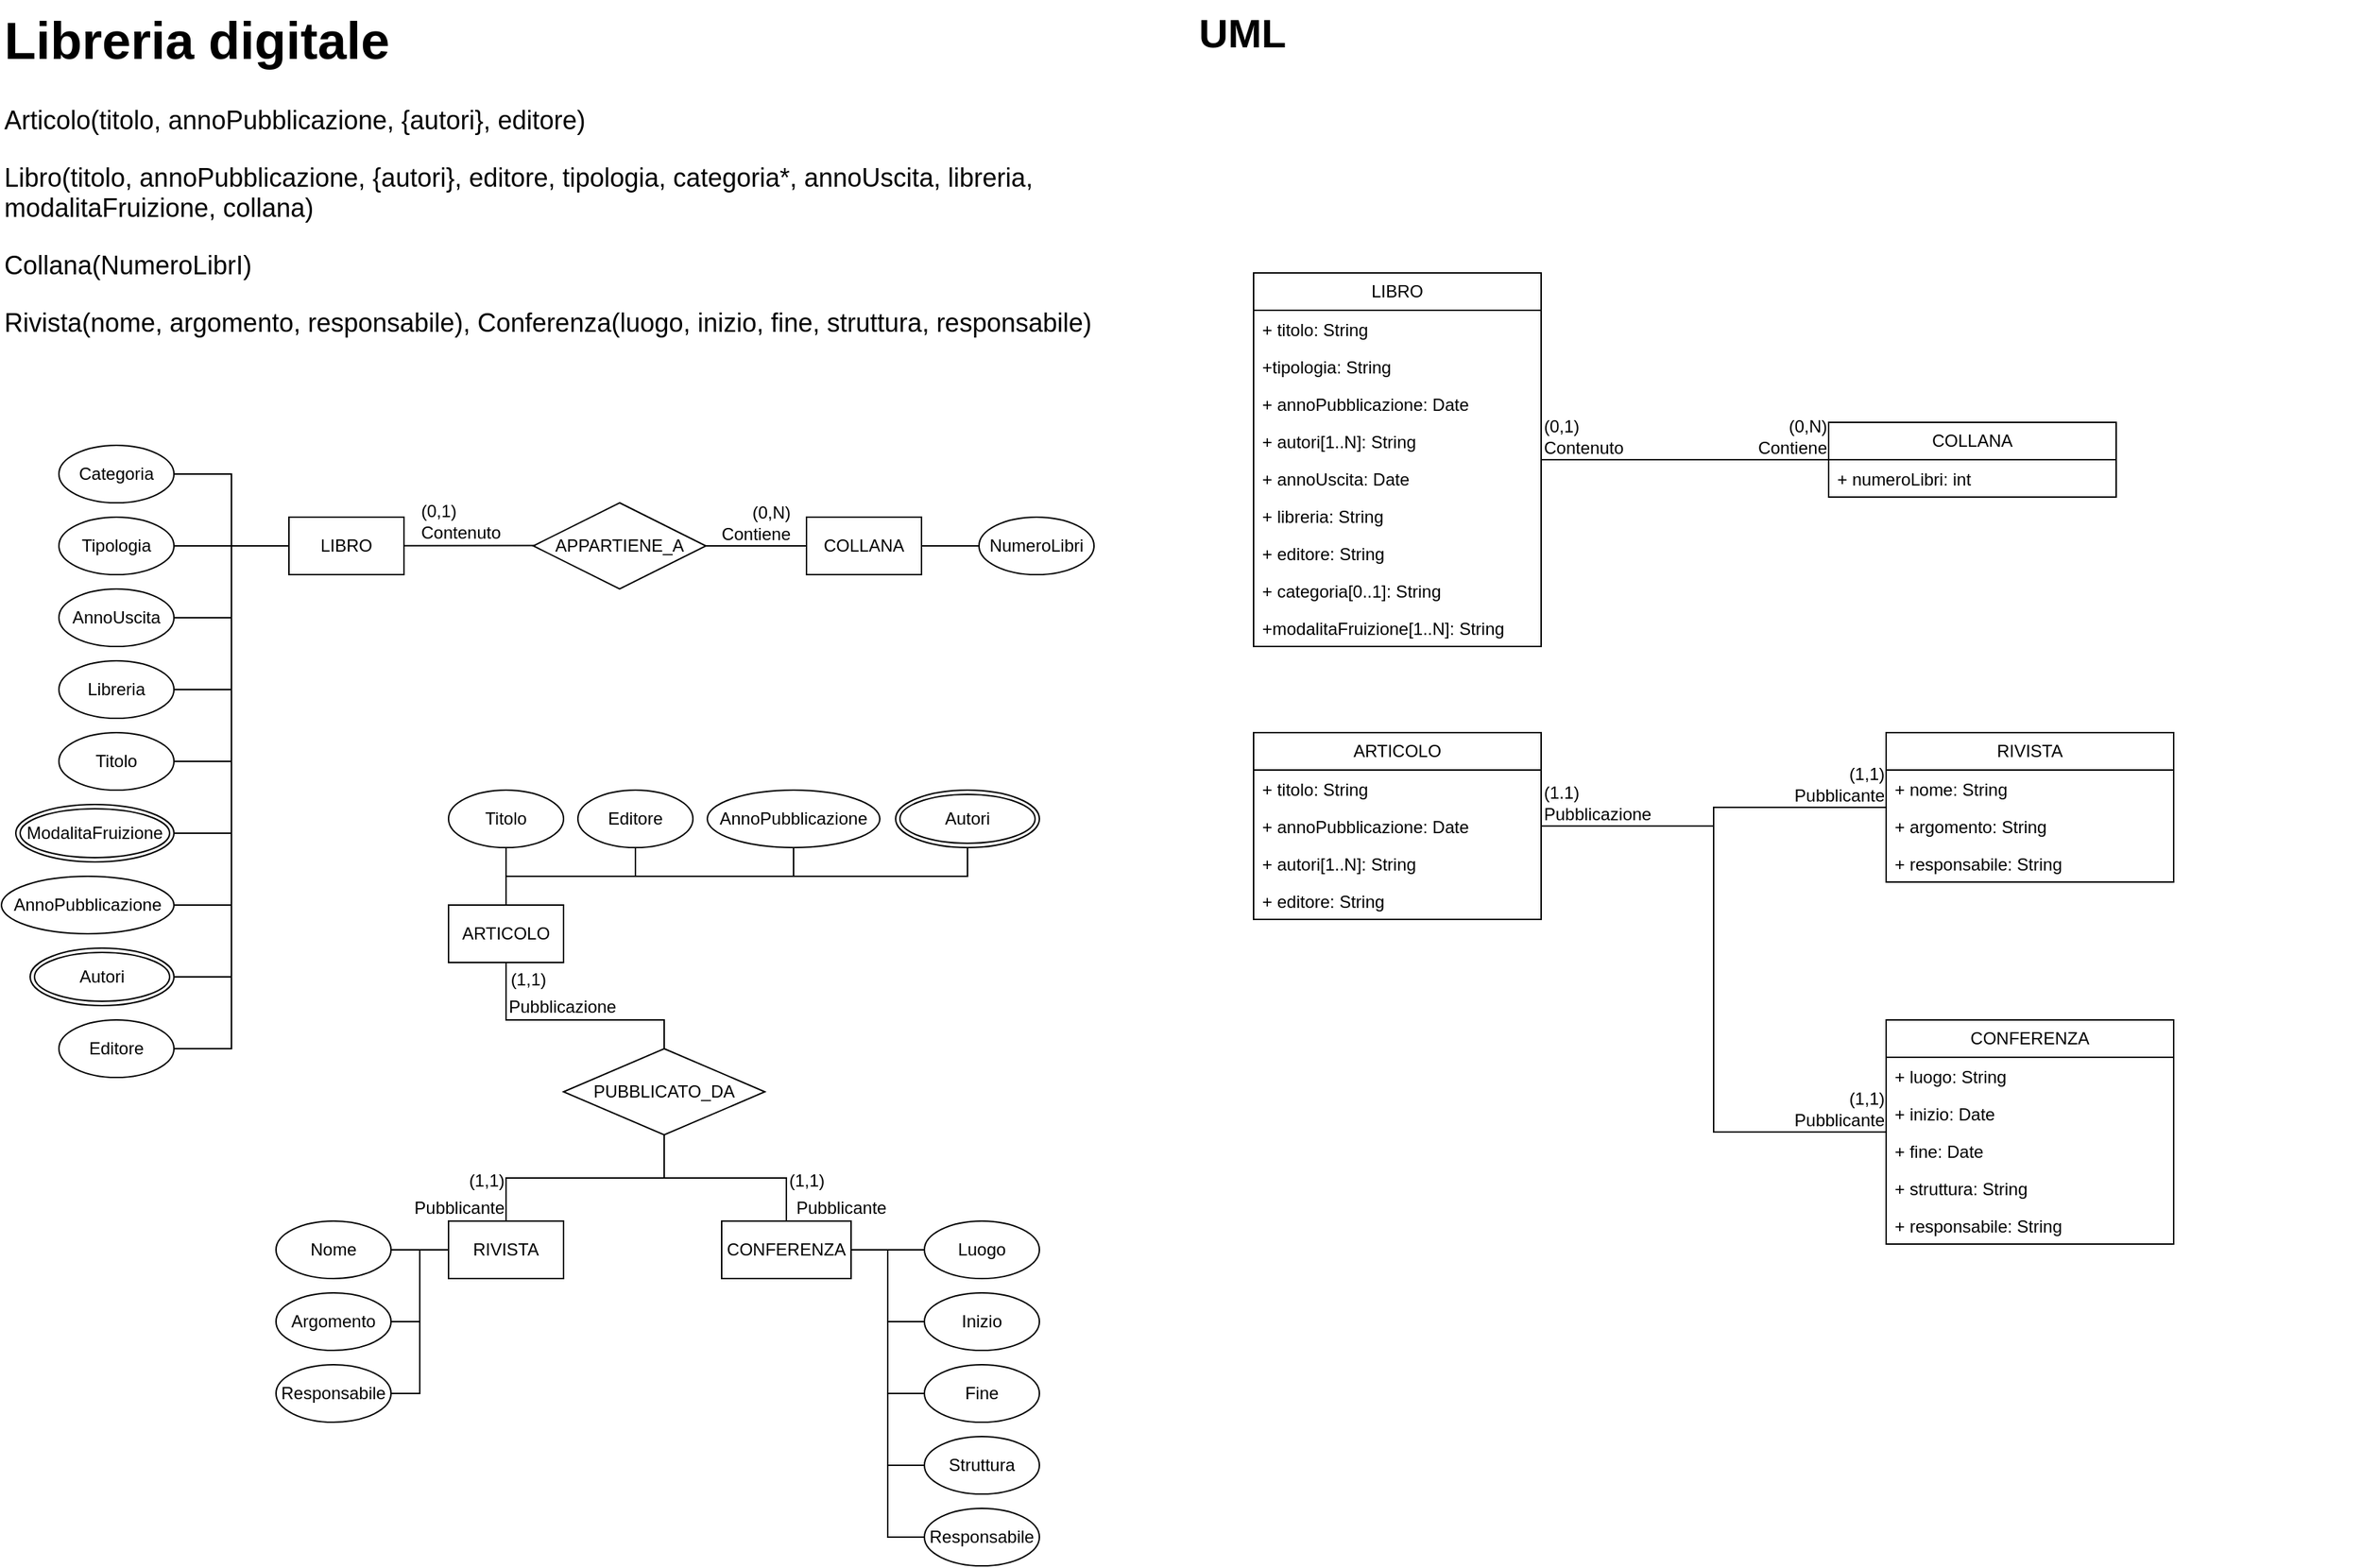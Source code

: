 <mxfile version="26.2.5" pages="2">
  <diagram name="Page-1" id="hCh2-L-WzJlBCHf1ATzF">
    <mxGraphModel dx="1469" dy="931" grid="1" gridSize="10" guides="1" tooltips="1" connect="1" arrows="1" fold="1" page="1" pageScale="1" pageWidth="827" pageHeight="1169" background="none" math="1" shadow="0">
      <root>
        <mxCell id="0" />
        <mxCell id="1" parent="0" />
        <mxCell id="3gT1epxU8pgeMeXcipZ9-1" value="&lt;h1 style=&quot;margin-top: 0px;&quot;&gt;Libreria digitale&lt;/h1&gt;&lt;p&gt;Articolo(titolo,&amp;nbsp;annoPubblicazione, {autori}, editore)&lt;/p&gt;&lt;p&gt;Libro(titolo, annoPubblicazione, {autori}, editore, tipologia, categoria*, annoUscita, libreria, modalitaFruizione, collana)&lt;/p&gt;&lt;p&gt;Collana(NumeroLibrI)&lt;/p&gt;&lt;p&gt;Rivista(nome, argomento, responsabile), Conferenza(luogo, inizio, fine, struttura, responsabile)&lt;/p&gt;" style="text;html=1;whiteSpace=wrap;overflow=hidden;rounded=0;fontSize=18;movable=1;resizable=1;rotatable=1;deletable=1;editable=1;locked=0;connectable=1;" parent="1" vertex="1">
          <mxGeometry x="9" y="10" width="810" height="260" as="geometry" />
        </mxCell>
        <mxCell id="ZXgn2BJdAuPuCcgPqNGy-24" value="LIBRO" style="whiteSpace=wrap;html=1;align=center;" parent="1" vertex="1">
          <mxGeometry x="209" y="370" width="80" height="40" as="geometry" />
        </mxCell>
        <mxCell id="ZXgn2BJdAuPuCcgPqNGy-25" value="ARTICOLO" style="whiteSpace=wrap;html=1;align=center;" parent="1" vertex="1">
          <mxGeometry x="320" y="640" width="80" height="40" as="geometry" />
        </mxCell>
        <mxCell id="ZXgn2BJdAuPuCcgPqNGy-26" value="Titolo" style="ellipse;whiteSpace=wrap;html=1;align=center;" parent="1" vertex="1">
          <mxGeometry x="49" y="520" width="80" height="40" as="geometry" />
        </mxCell>
        <mxCell id="ZXgn2BJdAuPuCcgPqNGy-57" value="AnnoPubblicazione" style="ellipse;whiteSpace=wrap;html=1;align=center;" parent="1" vertex="1">
          <mxGeometry x="9" y="620" width="120" height="40" as="geometry" />
        </mxCell>
        <mxCell id="ZXgn2BJdAuPuCcgPqNGy-59" value="Autori" style="ellipse;shape=doubleEllipse;margin=3;whiteSpace=wrap;html=1;align=center;" parent="1" vertex="1">
          <mxGeometry x="29" y="670" width="100" height="40" as="geometry" />
        </mxCell>
        <mxCell id="ZXgn2BJdAuPuCcgPqNGy-60" value="Editore" style="ellipse;whiteSpace=wrap;html=1;align=center;" parent="1" vertex="1">
          <mxGeometry x="49" y="720" width="80" height="40" as="geometry" />
        </mxCell>
        <mxCell id="ZXgn2BJdAuPuCcgPqNGy-61" value="Tipologia" style="ellipse;whiteSpace=wrap;html=1;align=center;" parent="1" vertex="1">
          <mxGeometry x="49" y="370" width="80" height="40" as="geometry" />
        </mxCell>
        <mxCell id="ZXgn2BJdAuPuCcgPqNGy-67" value="Categoria" style="ellipse;whiteSpace=wrap;html=1;align=center;" parent="1" vertex="1">
          <mxGeometry x="49" y="320" width="80" height="40" as="geometry" />
        </mxCell>
        <mxCell id="ZXgn2BJdAuPuCcgPqNGy-68" value="AnnoUscita" style="ellipse;whiteSpace=wrap;html=1;align=center;" parent="1" vertex="1">
          <mxGeometry x="49" y="420" width="80" height="40" as="geometry" />
        </mxCell>
        <mxCell id="ZXgn2BJdAuPuCcgPqNGy-69" value="Libreria" style="ellipse;whiteSpace=wrap;html=1;align=center;" parent="1" vertex="1">
          <mxGeometry x="49" y="470" width="80" height="40" as="geometry" />
        </mxCell>
        <mxCell id="ZXgn2BJdAuPuCcgPqNGy-70" value="ModalitaFruizione" style="ellipse;shape=doubleEllipse;margin=3;whiteSpace=wrap;html=1;align=center;" parent="1" vertex="1">
          <mxGeometry x="19" y="570" width="110" height="40" as="geometry" />
        </mxCell>
        <mxCell id="ZXgn2BJdAuPuCcgPqNGy-80" value="COLLANA" style="whiteSpace=wrap;html=1;align=center;" parent="1" vertex="1">
          <mxGeometry x="569" y="370" width="80" height="40" as="geometry" />
        </mxCell>
        <mxCell id="ZXgn2BJdAuPuCcgPqNGy-81" value="NumeroLibri" style="ellipse;whiteSpace=wrap;html=1;align=center;" parent="1" vertex="1">
          <mxGeometry x="689" y="370" width="80" height="40" as="geometry" />
        </mxCell>
        <mxCell id="ZXgn2BJdAuPuCcgPqNGy-82" value="APPARTIENE_A" style="shape=rhombus;perimeter=rhombusPerimeter;whiteSpace=wrap;html=1;align=center;" parent="1" vertex="1">
          <mxGeometry x="379" y="360" width="120" height="60" as="geometry" />
        </mxCell>
        <mxCell id="ZXgn2BJdAuPuCcgPqNGy-100" value="" style="endArrow=none;html=1;rounded=0;fontSize=12;startSize=8;endSize=8;curved=1;" parent="1" source="ZXgn2BJdAuPuCcgPqNGy-24" target="ZXgn2BJdAuPuCcgPqNGy-82" edge="1">
          <mxGeometry relative="1" as="geometry">
            <mxPoint x="309" y="389.64" as="sourcePoint" />
            <mxPoint x="399.0" y="389.64" as="targetPoint" />
            <Array as="points">
              <mxPoint x="349" y="389.64" />
            </Array>
          </mxGeometry>
        </mxCell>
        <mxCell id="ZXgn2BJdAuPuCcgPqNGy-101" value="(0,1)&lt;br&gt;Contenuto" style="resizable=0;html=1;whiteSpace=wrap;align=left;verticalAlign=bottom;" parent="ZXgn2BJdAuPuCcgPqNGy-100" connectable="0" vertex="1">
          <mxGeometry x="1" relative="1" as="geometry">
            <mxPoint x="-80" as="offset" />
          </mxGeometry>
        </mxCell>
        <mxCell id="ZXgn2BJdAuPuCcgPqNGy-102" value="" style="endArrow=none;html=1;rounded=0;fontSize=12;startSize=8;endSize=8;curved=1;" parent="1" source="ZXgn2BJdAuPuCcgPqNGy-82" target="ZXgn2BJdAuPuCcgPqNGy-80" edge="1">
          <mxGeometry relative="1" as="geometry">
            <mxPoint x="349" y="510" as="sourcePoint" />
            <mxPoint x="509" y="510" as="targetPoint" />
          </mxGeometry>
        </mxCell>
        <mxCell id="ZXgn2BJdAuPuCcgPqNGy-103" value="(0,N)&lt;br&gt;Contiene" style="resizable=0;html=1;whiteSpace=wrap;align=right;verticalAlign=bottom;" parent="ZXgn2BJdAuPuCcgPqNGy-102" connectable="0" vertex="1">
          <mxGeometry x="1" relative="1" as="geometry">
            <mxPoint x="-10" as="offset" />
          </mxGeometry>
        </mxCell>
        <mxCell id="ZXgn2BJdAuPuCcgPqNGy-105" value="" style="endArrow=none;html=1;rounded=0;fontSize=12;startSize=8;endSize=8;curved=1;" parent="1" source="ZXgn2BJdAuPuCcgPqNGy-80" target="ZXgn2BJdAuPuCcgPqNGy-81" edge="1">
          <mxGeometry relative="1" as="geometry">
            <mxPoint x="469" y="460" as="sourcePoint" />
            <mxPoint x="629" y="460" as="targetPoint" />
          </mxGeometry>
        </mxCell>
        <mxCell id="ZXgn2BJdAuPuCcgPqNGy-106" value="Titolo" style="ellipse;whiteSpace=wrap;html=1;align=center;" parent="1" vertex="1">
          <mxGeometry x="320" y="560" width="80" height="40" as="geometry" />
        </mxCell>
        <mxCell id="ZXgn2BJdAuPuCcgPqNGy-107" value="AnnoPubblicazione" style="ellipse;whiteSpace=wrap;html=1;align=center;" parent="1" vertex="1">
          <mxGeometry x="500" y="560" width="120" height="40" as="geometry" />
        </mxCell>
        <mxCell id="ZXgn2BJdAuPuCcgPqNGy-108" value="Autori" style="ellipse;shape=doubleEllipse;margin=3;whiteSpace=wrap;html=1;align=center;" parent="1" vertex="1">
          <mxGeometry x="631" y="560" width="100" height="40" as="geometry" />
        </mxCell>
        <mxCell id="ZXgn2BJdAuPuCcgPqNGy-109" value="Editore" style="ellipse;whiteSpace=wrap;html=1;align=center;" parent="1" vertex="1">
          <mxGeometry x="410" y="560" width="80" height="40" as="geometry" />
        </mxCell>
        <mxCell id="ZXgn2BJdAuPuCcgPqNGy-111" value="" style="endArrow=none;html=1;rounded=0;fontSize=12;startSize=8;endSize=8;edgeStyle=elbowEdgeStyle;elbow=vertical;" parent="1" source="ZXgn2BJdAuPuCcgPqNGy-25" target="ZXgn2BJdAuPuCcgPqNGy-106" edge="1">
          <mxGeometry relative="1" as="geometry">
            <mxPoint x="270" y="700" as="sourcePoint" />
            <mxPoint x="430" y="700" as="targetPoint" />
          </mxGeometry>
        </mxCell>
        <mxCell id="ZXgn2BJdAuPuCcgPqNGy-112" value="" style="endArrow=none;html=1;rounded=0;fontSize=12;startSize=8;endSize=8;edgeStyle=elbowEdgeStyle;elbow=vertical;" parent="1" source="ZXgn2BJdAuPuCcgPqNGy-25" target="ZXgn2BJdAuPuCcgPqNGy-109" edge="1">
          <mxGeometry relative="1" as="geometry">
            <mxPoint x="330" y="730" as="sourcePoint" />
            <mxPoint x="490" y="730" as="targetPoint" />
          </mxGeometry>
        </mxCell>
        <mxCell id="ZXgn2BJdAuPuCcgPqNGy-113" value="" style="endArrow=none;html=1;rounded=0;fontSize=12;startSize=8;endSize=8;edgeStyle=elbowEdgeStyle;elbow=vertical;" parent="1" source="ZXgn2BJdAuPuCcgPqNGy-25" target="ZXgn2BJdAuPuCcgPqNGy-107" edge="1">
          <mxGeometry relative="1" as="geometry">
            <mxPoint x="340" y="680" as="sourcePoint" />
            <mxPoint x="500" y="680" as="targetPoint" />
          </mxGeometry>
        </mxCell>
        <mxCell id="ZXgn2BJdAuPuCcgPqNGy-114" value="" style="endArrow=none;html=1;rounded=0;fontSize=12;startSize=8;endSize=8;edgeStyle=elbowEdgeStyle;elbow=vertical;" parent="1" source="ZXgn2BJdAuPuCcgPqNGy-25" target="ZXgn2BJdAuPuCcgPqNGy-108" edge="1">
          <mxGeometry relative="1" as="geometry">
            <mxPoint x="390" y="700" as="sourcePoint" />
            <mxPoint x="550" y="700" as="targetPoint" />
          </mxGeometry>
        </mxCell>
        <mxCell id="ZXgn2BJdAuPuCcgPqNGy-110" value="RIVISTA" style="whiteSpace=wrap;html=1;align=center;" parent="1" vertex="1">
          <mxGeometry x="320" y="860" width="80" height="40" as="geometry" />
        </mxCell>
        <mxCell id="ZXgn2BJdAuPuCcgPqNGy-115" value="CONFERENZA" style="whiteSpace=wrap;html=1;align=center;" parent="1" vertex="1">
          <mxGeometry x="510" y="860" width="90" height="40" as="geometry" />
        </mxCell>
        <mxCell id="ZXgn2BJdAuPuCcgPqNGy-116" value="Nome" style="ellipse;whiteSpace=wrap;html=1;align=center;" parent="1" vertex="1">
          <mxGeometry x="200" y="860" width="80" height="40" as="geometry" />
        </mxCell>
        <mxCell id="ZXgn2BJdAuPuCcgPqNGy-117" value="Argomento" style="ellipse;whiteSpace=wrap;html=1;align=center;" parent="1" vertex="1">
          <mxGeometry x="200" y="910" width="80" height="40" as="geometry" />
        </mxCell>
        <mxCell id="ZXgn2BJdAuPuCcgPqNGy-118" value="Responsabile" style="ellipse;whiteSpace=wrap;html=1;align=center;" parent="1" vertex="1">
          <mxGeometry x="200" y="960" width="80" height="40" as="geometry" />
        </mxCell>
        <mxCell id="ZXgn2BJdAuPuCcgPqNGy-119" value="Luogo" style="ellipse;whiteSpace=wrap;html=1;align=center;" parent="1" vertex="1">
          <mxGeometry x="651" y="860" width="80" height="40" as="geometry" />
        </mxCell>
        <mxCell id="ZXgn2BJdAuPuCcgPqNGy-120" value="Inizio" style="ellipse;whiteSpace=wrap;html=1;align=center;" parent="1" vertex="1">
          <mxGeometry x="651" y="910" width="80" height="40" as="geometry" />
        </mxCell>
        <mxCell id="ZXgn2BJdAuPuCcgPqNGy-121" value="Fine" style="ellipse;whiteSpace=wrap;html=1;align=center;" parent="1" vertex="1">
          <mxGeometry x="651" y="960" width="80" height="40" as="geometry" />
        </mxCell>
        <mxCell id="ZXgn2BJdAuPuCcgPqNGy-122" value="Struttura" style="ellipse;whiteSpace=wrap;html=1;align=center;" parent="1" vertex="1">
          <mxGeometry x="651" y="1010" width="80" height="40" as="geometry" />
        </mxCell>
        <mxCell id="ZXgn2BJdAuPuCcgPqNGy-123" value="Responsabile" style="ellipse;whiteSpace=wrap;html=1;align=center;" parent="1" vertex="1">
          <mxGeometry x="651" y="1060" width="80" height="40" as="geometry" />
        </mxCell>
        <mxCell id="ZXgn2BJdAuPuCcgPqNGy-124" value="PUBBLICATO_DA" style="shape=rhombus;perimeter=rhombusPerimeter;whiteSpace=wrap;html=1;align=center;" parent="1" vertex="1">
          <mxGeometry x="400" y="740" width="140" height="60" as="geometry" />
        </mxCell>
        <mxCell id="ZXgn2BJdAuPuCcgPqNGy-125" value="" style="endArrow=none;html=1;rounded=0;fontSize=12;startSize=8;endSize=8;edgeStyle=elbowEdgeStyle;" parent="1" source="ZXgn2BJdAuPuCcgPqNGy-116" target="ZXgn2BJdAuPuCcgPqNGy-110" edge="1">
          <mxGeometry relative="1" as="geometry">
            <mxPoint x="330" y="950" as="sourcePoint" />
            <mxPoint x="490" y="950" as="targetPoint" />
          </mxGeometry>
        </mxCell>
        <mxCell id="ZXgn2BJdAuPuCcgPqNGy-126" value="" style="endArrow=none;html=1;rounded=0;fontSize=12;startSize=8;endSize=8;edgeStyle=elbowEdgeStyle;" parent="1" source="ZXgn2BJdAuPuCcgPqNGy-117" target="ZXgn2BJdAuPuCcgPqNGy-110" edge="1">
          <mxGeometry relative="1" as="geometry">
            <mxPoint x="230" y="940" as="sourcePoint" />
            <mxPoint x="490" y="940" as="targetPoint" />
          </mxGeometry>
        </mxCell>
        <mxCell id="ZXgn2BJdAuPuCcgPqNGy-127" value="" style="endArrow=none;html=1;rounded=0;fontSize=12;startSize=8;endSize=8;edgeStyle=elbowEdgeStyle;" parent="1" source="ZXgn2BJdAuPuCcgPqNGy-118" target="ZXgn2BJdAuPuCcgPqNGy-110" edge="1">
          <mxGeometry relative="1" as="geometry">
            <mxPoint x="320" y="960" as="sourcePoint" />
            <mxPoint x="480" y="960" as="targetPoint" />
          </mxGeometry>
        </mxCell>
        <mxCell id="ZXgn2BJdAuPuCcgPqNGy-128" value="" style="endArrow=none;html=1;rounded=0;fontSize=12;startSize=8;endSize=8;edgeStyle=elbowEdgeStyle;" parent="1" source="ZXgn2BJdAuPuCcgPqNGy-115" target="ZXgn2BJdAuPuCcgPqNGy-119" edge="1">
          <mxGeometry relative="1" as="geometry">
            <mxPoint x="530" y="990" as="sourcePoint" />
            <mxPoint x="690" y="990" as="targetPoint" />
          </mxGeometry>
        </mxCell>
        <mxCell id="ZXgn2BJdAuPuCcgPqNGy-129" value="" style="endArrow=none;html=1;rounded=0;fontSize=12;startSize=8;endSize=8;edgeStyle=elbowEdgeStyle;" parent="1" source="ZXgn2BJdAuPuCcgPqNGy-115" target="ZXgn2BJdAuPuCcgPqNGy-120" edge="1">
          <mxGeometry relative="1" as="geometry">
            <mxPoint x="460" y="980" as="sourcePoint" />
            <mxPoint x="620" y="980" as="targetPoint" />
          </mxGeometry>
        </mxCell>
        <mxCell id="ZXgn2BJdAuPuCcgPqNGy-130" value="" style="endArrow=none;html=1;rounded=0;fontSize=12;startSize=8;endSize=8;edgeStyle=elbowEdgeStyle;" parent="1" source="ZXgn2BJdAuPuCcgPqNGy-115" target="ZXgn2BJdAuPuCcgPqNGy-121" edge="1">
          <mxGeometry relative="1" as="geometry">
            <mxPoint x="360" y="970" as="sourcePoint" />
            <mxPoint x="520" y="970" as="targetPoint" />
          </mxGeometry>
        </mxCell>
        <mxCell id="ZXgn2BJdAuPuCcgPqNGy-131" value="" style="endArrow=none;html=1;rounded=0;fontSize=12;startSize=8;endSize=8;edgeStyle=elbowEdgeStyle;" parent="1" source="ZXgn2BJdAuPuCcgPqNGy-115" target="ZXgn2BJdAuPuCcgPqNGy-122" edge="1">
          <mxGeometry relative="1" as="geometry">
            <mxPoint x="430" y="990" as="sourcePoint" />
            <mxPoint x="590" y="990" as="targetPoint" />
          </mxGeometry>
        </mxCell>
        <mxCell id="ZXgn2BJdAuPuCcgPqNGy-132" value="" style="endArrow=none;html=1;rounded=0;fontSize=12;startSize=8;endSize=8;edgeStyle=elbowEdgeStyle;" parent="1" source="ZXgn2BJdAuPuCcgPqNGy-115" target="ZXgn2BJdAuPuCcgPqNGy-123" edge="1">
          <mxGeometry relative="1" as="geometry">
            <mxPoint x="400" y="1000" as="sourcePoint" />
            <mxPoint x="651" y="1080" as="targetPoint" />
          </mxGeometry>
        </mxCell>
        <mxCell id="ZXgn2BJdAuPuCcgPqNGy-135" value="" style="endArrow=none;html=1;rounded=0;fontSize=12;startSize=8;endSize=8;edgeStyle=elbowEdgeStyle;elbow=vertical;exitX=0.5;exitY=0;exitDx=0;exitDy=0;" parent="1" source="ZXgn2BJdAuPuCcgPqNGy-124" target="ZXgn2BJdAuPuCcgPqNGy-25" edge="1">
          <mxGeometry relative="1" as="geometry">
            <mxPoint x="240" y="700" as="sourcePoint" />
            <mxPoint x="360" y="680" as="targetPoint" />
            <Array as="points">
              <mxPoint x="420" y="720" />
            </Array>
          </mxGeometry>
        </mxCell>
        <mxCell id="ZXgn2BJdAuPuCcgPqNGy-136" value="(1,1)" style="resizable=0;html=1;whiteSpace=wrap;align=right;verticalAlign=bottom;" parent="ZXgn2BJdAuPuCcgPqNGy-135" connectable="0" vertex="1">
          <mxGeometry x="1" relative="1" as="geometry">
            <mxPoint x="29" y="20" as="offset" />
          </mxGeometry>
        </mxCell>
        <mxCell id="ZXgn2BJdAuPuCcgPqNGy-137" value="" style="endArrow=none;html=1;rounded=0;fontSize=12;startSize=8;endSize=8;edgeStyle=elbowEdgeStyle;elbow=vertical;" parent="1" source="ZXgn2BJdAuPuCcgPqNGy-124" target="ZXgn2BJdAuPuCcgPqNGy-110" edge="1">
          <mxGeometry relative="1" as="geometry">
            <mxPoint x="420" y="870" as="sourcePoint" />
            <mxPoint x="580" y="870" as="targetPoint" />
          </mxGeometry>
        </mxCell>
        <mxCell id="ZXgn2BJdAuPuCcgPqNGy-138" value="(1,1)" style="resizable=0;html=1;whiteSpace=wrap;align=right;verticalAlign=bottom;" parent="ZXgn2BJdAuPuCcgPqNGy-137" connectable="0" vertex="1">
          <mxGeometry x="1" relative="1" as="geometry">
            <mxPoint y="-20" as="offset" />
          </mxGeometry>
        </mxCell>
        <mxCell id="ZXgn2BJdAuPuCcgPqNGy-139" value="" style="endArrow=none;html=1;rounded=0;fontSize=12;startSize=8;endSize=8;edgeStyle=elbowEdgeStyle;elbow=vertical;" parent="1" source="ZXgn2BJdAuPuCcgPqNGy-124" target="ZXgn2BJdAuPuCcgPqNGy-115" edge="1">
          <mxGeometry relative="1" as="geometry">
            <mxPoint x="430" y="870" as="sourcePoint" />
            <mxPoint x="590" y="870" as="targetPoint" />
          </mxGeometry>
        </mxCell>
        <mxCell id="ZXgn2BJdAuPuCcgPqNGy-140" value="(1,1)" style="resizable=0;html=1;whiteSpace=wrap;align=left;verticalAlign=bottom;" parent="ZXgn2BJdAuPuCcgPqNGy-139" connectable="0" vertex="1">
          <mxGeometry x="1" relative="1" as="geometry">
            <mxPoint y="-20" as="offset" />
          </mxGeometry>
        </mxCell>
        <mxCell id="l6psVaUobAa8WFmY9dp4-3" value="Pubblicazione" style="resizable=0;html=1;whiteSpace=wrap;align=left;verticalAlign=bottom;" parent="1" connectable="0" vertex="1">
          <mxGeometry x="360" y="719.995" as="geometry" />
        </mxCell>
        <mxCell id="l6psVaUobAa8WFmY9dp4-4" value="Pubblicante" style="resizable=0;html=1;whiteSpace=wrap;align=right;verticalAlign=bottom;" parent="1" connectable="0" vertex="1">
          <mxGeometry x="360" y="859.995" as="geometry" />
        </mxCell>
        <mxCell id="l6psVaUobAa8WFmY9dp4-5" value="Pubblicante" style="resizable=0;html=1;whiteSpace=wrap;align=left;verticalAlign=bottom;" parent="1" connectable="0" vertex="1">
          <mxGeometry x="560" y="859.995" as="geometry" />
        </mxCell>
        <mxCell id="l6psVaUobAa8WFmY9dp4-8" value="" style="endArrow=none;html=1;rounded=0;edgeStyle=elbowEdgeStyle;" parent="1" source="ZXgn2BJdAuPuCcgPqNGy-67" target="ZXgn2BJdAuPuCcgPqNGy-24" edge="1">
          <mxGeometry relative="1" as="geometry">
            <mxPoint x="190" y="500" as="sourcePoint" />
            <mxPoint x="350" y="500" as="targetPoint" />
          </mxGeometry>
        </mxCell>
        <mxCell id="l6psVaUobAa8WFmY9dp4-9" value="" style="endArrow=none;html=1;rounded=0;edgeStyle=elbowEdgeStyle;" parent="1" source="ZXgn2BJdAuPuCcgPqNGy-61" target="ZXgn2BJdAuPuCcgPqNGy-24" edge="1">
          <mxGeometry relative="1" as="geometry">
            <mxPoint x="133" y="361" as="sourcePoint" />
            <mxPoint x="219" y="388" as="targetPoint" />
          </mxGeometry>
        </mxCell>
        <mxCell id="l6psVaUobAa8WFmY9dp4-10" value="" style="endArrow=none;html=1;rounded=0;edgeStyle=elbowEdgeStyle;" parent="1" source="ZXgn2BJdAuPuCcgPqNGy-68" target="ZXgn2BJdAuPuCcgPqNGy-24" edge="1">
          <mxGeometry relative="1" as="geometry">
            <mxPoint x="143" y="371" as="sourcePoint" />
            <mxPoint x="229" y="398" as="targetPoint" />
          </mxGeometry>
        </mxCell>
        <mxCell id="l6psVaUobAa8WFmY9dp4-11" value="" style="endArrow=none;html=1;rounded=0;edgeStyle=elbowEdgeStyle;" parent="1" source="ZXgn2BJdAuPuCcgPqNGy-69" target="ZXgn2BJdAuPuCcgPqNGy-24" edge="1">
          <mxGeometry relative="1" as="geometry">
            <mxPoint x="153" y="381" as="sourcePoint" />
            <mxPoint x="239" y="408" as="targetPoint" />
          </mxGeometry>
        </mxCell>
        <mxCell id="l6psVaUobAa8WFmY9dp4-12" value="" style="endArrow=none;html=1;rounded=0;edgeStyle=elbowEdgeStyle;" parent="1" source="ZXgn2BJdAuPuCcgPqNGy-26" target="ZXgn2BJdAuPuCcgPqNGy-24" edge="1">
          <mxGeometry relative="1" as="geometry">
            <mxPoint x="163" y="391" as="sourcePoint" />
            <mxPoint x="249" y="418" as="targetPoint" />
          </mxGeometry>
        </mxCell>
        <mxCell id="l6psVaUobAa8WFmY9dp4-14" value="" style="endArrow=none;html=1;rounded=0;edgeStyle=elbowEdgeStyle;" parent="1" source="ZXgn2BJdAuPuCcgPqNGy-70" target="ZXgn2BJdAuPuCcgPqNGy-24" edge="1">
          <mxGeometry relative="1" as="geometry">
            <mxPoint x="173" y="401" as="sourcePoint" />
            <mxPoint x="259" y="428" as="targetPoint" />
          </mxGeometry>
        </mxCell>
        <mxCell id="l6psVaUobAa8WFmY9dp4-15" value="" style="endArrow=none;html=1;rounded=0;edgeStyle=elbowEdgeStyle;" parent="1" source="ZXgn2BJdAuPuCcgPqNGy-57" target="ZXgn2BJdAuPuCcgPqNGy-24" edge="1">
          <mxGeometry relative="1" as="geometry">
            <mxPoint x="101" y="581" as="sourcePoint" />
            <mxPoint x="242" y="420" as="targetPoint" />
          </mxGeometry>
        </mxCell>
        <mxCell id="l6psVaUobAa8WFmY9dp4-16" value="" style="endArrow=none;html=1;rounded=0;edgeStyle=elbowEdgeStyle;" parent="1" source="ZXgn2BJdAuPuCcgPqNGy-59" target="ZXgn2BJdAuPuCcgPqNGy-24" edge="1">
          <mxGeometry relative="1" as="geometry">
            <mxPoint x="111" y="591" as="sourcePoint" />
            <mxPoint x="252" y="430" as="targetPoint" />
          </mxGeometry>
        </mxCell>
        <mxCell id="l6psVaUobAa8WFmY9dp4-17" value="" style="endArrow=none;html=1;rounded=0;edgeStyle=elbowEdgeStyle;" parent="1" source="ZXgn2BJdAuPuCcgPqNGy-60" target="ZXgn2BJdAuPuCcgPqNGy-24" edge="1">
          <mxGeometry relative="1" as="geometry">
            <mxPoint x="100" y="680" as="sourcePoint" />
            <mxPoint x="248" y="420" as="targetPoint" />
          </mxGeometry>
        </mxCell>
        <mxCell id="dJQ0Cb9pIURm_6BIFN88-1" value="LIBRO" style="swimlane;fontStyle=0;childLayout=stackLayout;horizontal=1;startSize=26;fillColor=none;horizontalStack=0;resizeParent=1;resizeParentMax=0;resizeLast=0;collapsible=1;marginBottom=0;whiteSpace=wrap;html=1;" vertex="1" parent="1">
          <mxGeometry x="880" y="200" width="200" height="260" as="geometry" />
        </mxCell>
        <mxCell id="dJQ0Cb9pIURm_6BIFN88-9" value="+ titolo: String" style="text;strokeColor=none;fillColor=none;align=left;verticalAlign=top;spacingLeft=4;spacingRight=4;overflow=hidden;rotatable=0;points=[[0,0.5],[1,0.5]];portConstraint=eastwest;whiteSpace=wrap;html=1;" vertex="1" parent="dJQ0Cb9pIURm_6BIFN88-1">
          <mxGeometry y="26" width="200" height="26" as="geometry" />
        </mxCell>
        <mxCell id="dJQ0Cb9pIURm_6BIFN88-3" value="+tipologia: String" style="text;strokeColor=none;fillColor=none;align=left;verticalAlign=top;spacingLeft=4;spacingRight=4;overflow=hidden;rotatable=0;points=[[0,0.5],[1,0.5]];portConstraint=eastwest;whiteSpace=wrap;html=1;" vertex="1" parent="dJQ0Cb9pIURm_6BIFN88-1">
          <mxGeometry y="52" width="200" height="26" as="geometry" />
        </mxCell>
        <mxCell id="dJQ0Cb9pIURm_6BIFN88-10" value="+ annoPubblicazione: Date" style="text;strokeColor=none;fillColor=none;align=left;verticalAlign=top;spacingLeft=4;spacingRight=4;overflow=hidden;rotatable=0;points=[[0,0.5],[1,0.5]];portConstraint=eastwest;whiteSpace=wrap;html=1;" vertex="1" parent="dJQ0Cb9pIURm_6BIFN88-1">
          <mxGeometry y="78" width="200" height="26" as="geometry" />
        </mxCell>
        <mxCell id="dJQ0Cb9pIURm_6BIFN88-11" value="+ autori[1..N]: String" style="text;strokeColor=none;fillColor=none;align=left;verticalAlign=top;spacingLeft=4;spacingRight=4;overflow=hidden;rotatable=0;points=[[0,0.5],[1,0.5]];portConstraint=eastwest;whiteSpace=wrap;html=1;" vertex="1" parent="dJQ0Cb9pIURm_6BIFN88-1">
          <mxGeometry y="104" width="200" height="26" as="geometry" />
        </mxCell>
        <mxCell id="dJQ0Cb9pIURm_6BIFN88-4" value="+ annoUscita: Date" style="text;strokeColor=none;fillColor=none;align=left;verticalAlign=top;spacingLeft=4;spacingRight=4;overflow=hidden;rotatable=0;points=[[0,0.5],[1,0.5]];portConstraint=eastwest;whiteSpace=wrap;html=1;" vertex="1" parent="dJQ0Cb9pIURm_6BIFN88-1">
          <mxGeometry y="130" width="200" height="26" as="geometry" />
        </mxCell>
        <mxCell id="dJQ0Cb9pIURm_6BIFN88-6" value="+ libreria: String" style="text;strokeColor=none;fillColor=none;align=left;verticalAlign=top;spacingLeft=4;spacingRight=4;overflow=hidden;rotatable=0;points=[[0,0.5],[1,0.5]];portConstraint=eastwest;whiteSpace=wrap;html=1;" vertex="1" parent="dJQ0Cb9pIURm_6BIFN88-1">
          <mxGeometry y="156" width="200" height="26" as="geometry" />
        </mxCell>
        <mxCell id="dJQ0Cb9pIURm_6BIFN88-7" value="+ editore: String" style="text;strokeColor=none;fillColor=none;align=left;verticalAlign=top;spacingLeft=4;spacingRight=4;overflow=hidden;rotatable=0;points=[[0,0.5],[1,0.5]];portConstraint=eastwest;whiteSpace=wrap;html=1;" vertex="1" parent="dJQ0Cb9pIURm_6BIFN88-1">
          <mxGeometry y="182" width="200" height="26" as="geometry" />
        </mxCell>
        <mxCell id="dJQ0Cb9pIURm_6BIFN88-2" value="+ categoria[0..1]: String" style="text;strokeColor=none;fillColor=none;align=left;verticalAlign=top;spacingLeft=4;spacingRight=4;overflow=hidden;rotatable=0;points=[[0,0.5],[1,0.5]];portConstraint=eastwest;whiteSpace=wrap;html=1;" vertex="1" parent="dJQ0Cb9pIURm_6BIFN88-1">
          <mxGeometry y="208" width="200" height="26" as="geometry" />
        </mxCell>
        <mxCell id="dJQ0Cb9pIURm_6BIFN88-8" value="+modalitaFruizione[1..N]: String" style="text;strokeColor=none;fillColor=none;align=left;verticalAlign=top;spacingLeft=4;spacingRight=4;overflow=hidden;rotatable=0;points=[[0,0.5],[1,0.5]];portConstraint=eastwest;whiteSpace=wrap;html=1;" vertex="1" parent="dJQ0Cb9pIURm_6BIFN88-1">
          <mxGeometry y="234" width="200" height="26" as="geometry" />
        </mxCell>
        <mxCell id="dJQ0Cb9pIURm_6BIFN88-5" value="&lt;h1 style=&quot;margin-top: 0px;&quot;&gt;UML&lt;/h1&gt;" style="text;html=1;whiteSpace=wrap;overflow=hidden;rounded=0;fontSize=14;movable=1;resizable=1;rotatable=1;deletable=1;editable=1;locked=0;connectable=1;" vertex="1" parent="1">
          <mxGeometry x="840" y="10" width="810" height="50" as="geometry" />
        </mxCell>
        <mxCell id="dJQ0Cb9pIURm_6BIFN88-12" value="COLLANA" style="swimlane;fontStyle=0;childLayout=stackLayout;horizontal=1;startSize=26;fillColor=none;horizontalStack=0;resizeParent=1;resizeParentMax=0;resizeLast=0;collapsible=1;marginBottom=0;whiteSpace=wrap;html=1;" vertex="1" parent="1">
          <mxGeometry x="1280" y="304" width="200" height="52" as="geometry" />
        </mxCell>
        <mxCell id="dJQ0Cb9pIURm_6BIFN88-13" value="+ numeroLibri: int" style="text;strokeColor=none;fillColor=none;align=left;verticalAlign=top;spacingLeft=4;spacingRight=4;overflow=hidden;rotatable=0;points=[[0,0.5],[1,0.5]];portConstraint=eastwest;whiteSpace=wrap;html=1;" vertex="1" parent="dJQ0Cb9pIURm_6BIFN88-12">
          <mxGeometry y="26" width="200" height="26" as="geometry" />
        </mxCell>
        <mxCell id="dJQ0Cb9pIURm_6BIFN88-22" value="" style="endArrow=none;html=1;rounded=0;edgeStyle=elbowEdgeStyle;" edge="1" parent="1" source="dJQ0Cb9pIURm_6BIFN88-1" target="dJQ0Cb9pIURm_6BIFN88-12">
          <mxGeometry relative="1" as="geometry">
            <mxPoint x="1130" y="260" as="sourcePoint" />
            <mxPoint x="1290" y="260" as="targetPoint" />
          </mxGeometry>
        </mxCell>
        <mxCell id="dJQ0Cb9pIURm_6BIFN88-23" value="(0,1)&lt;br&gt;Contenuto" style="resizable=0;html=1;whiteSpace=wrap;align=left;verticalAlign=bottom;" connectable="0" vertex="1" parent="dJQ0Cb9pIURm_6BIFN88-22">
          <mxGeometry x="-1" relative="1" as="geometry" />
        </mxCell>
        <mxCell id="dJQ0Cb9pIURm_6BIFN88-24" value="&lt;div&gt;(0,N)&lt;/div&gt;&lt;div&gt;Contiene&lt;/div&gt;" style="resizable=0;html=1;whiteSpace=wrap;align=right;verticalAlign=bottom;" connectable="0" vertex="1" parent="dJQ0Cb9pIURm_6BIFN88-22">
          <mxGeometry x="1" relative="1" as="geometry" />
        </mxCell>
        <mxCell id="dJQ0Cb9pIURm_6BIFN88-26" value="&lt;div&gt;ARTICOLO&lt;/div&gt;" style="swimlane;fontStyle=0;childLayout=stackLayout;horizontal=1;startSize=26;fillColor=none;horizontalStack=0;resizeParent=1;resizeParentMax=0;resizeLast=0;collapsible=1;marginBottom=0;whiteSpace=wrap;html=1;" vertex="1" parent="1">
          <mxGeometry x="880" y="520" width="200" height="130" as="geometry" />
        </mxCell>
        <mxCell id="dJQ0Cb9pIURm_6BIFN88-27" value="+ titolo: String" style="text;strokeColor=none;fillColor=none;align=left;verticalAlign=top;spacingLeft=4;spacingRight=4;overflow=hidden;rotatable=0;points=[[0,0.5],[1,0.5]];portConstraint=eastwest;whiteSpace=wrap;html=1;" vertex="1" parent="dJQ0Cb9pIURm_6BIFN88-26">
          <mxGeometry y="26" width="200" height="26" as="geometry" />
        </mxCell>
        <mxCell id="dJQ0Cb9pIURm_6BIFN88-29" value="+ annoPubblicazione: Date" style="text;strokeColor=none;fillColor=none;align=left;verticalAlign=top;spacingLeft=4;spacingRight=4;overflow=hidden;rotatable=0;points=[[0,0.5],[1,0.5]];portConstraint=eastwest;whiteSpace=wrap;html=1;" vertex="1" parent="dJQ0Cb9pIURm_6BIFN88-26">
          <mxGeometry y="52" width="200" height="26" as="geometry" />
        </mxCell>
        <mxCell id="dJQ0Cb9pIURm_6BIFN88-30" value="+ autori[1..N]: String" style="text;strokeColor=none;fillColor=none;align=left;verticalAlign=top;spacingLeft=4;spacingRight=4;overflow=hidden;rotatable=0;points=[[0,0.5],[1,0.5]];portConstraint=eastwest;whiteSpace=wrap;html=1;" vertex="1" parent="dJQ0Cb9pIURm_6BIFN88-26">
          <mxGeometry y="78" width="200" height="26" as="geometry" />
        </mxCell>
        <mxCell id="dJQ0Cb9pIURm_6BIFN88-33" value="+ editore: String" style="text;strokeColor=none;fillColor=none;align=left;verticalAlign=top;spacingLeft=4;spacingRight=4;overflow=hidden;rotatable=0;points=[[0,0.5],[1,0.5]];portConstraint=eastwest;whiteSpace=wrap;html=1;" vertex="1" parent="dJQ0Cb9pIURm_6BIFN88-26">
          <mxGeometry y="104" width="200" height="26" as="geometry" />
        </mxCell>
        <mxCell id="dJQ0Cb9pIURm_6BIFN88-36" value="RIVISTA" style="swimlane;fontStyle=0;childLayout=stackLayout;horizontal=1;startSize=26;fillColor=none;horizontalStack=0;resizeParent=1;resizeParentMax=0;resizeLast=0;collapsible=1;marginBottom=0;whiteSpace=wrap;html=1;" vertex="1" parent="1">
          <mxGeometry x="1320" y="520" width="200" height="104" as="geometry" />
        </mxCell>
        <mxCell id="dJQ0Cb9pIURm_6BIFN88-37" value="+ nome: String" style="text;strokeColor=none;fillColor=none;align=left;verticalAlign=top;spacingLeft=4;spacingRight=4;overflow=hidden;rotatable=0;points=[[0,0.5],[1,0.5]];portConstraint=eastwest;whiteSpace=wrap;html=1;" vertex="1" parent="dJQ0Cb9pIURm_6BIFN88-36">
          <mxGeometry y="26" width="200" height="26" as="geometry" />
        </mxCell>
        <mxCell id="dJQ0Cb9pIURm_6BIFN88-38" value="+ argomento: String" style="text;strokeColor=none;fillColor=none;align=left;verticalAlign=top;spacingLeft=4;spacingRight=4;overflow=hidden;rotatable=0;points=[[0,0.5],[1,0.5]];portConstraint=eastwest;whiteSpace=wrap;html=1;" vertex="1" parent="dJQ0Cb9pIURm_6BIFN88-36">
          <mxGeometry y="52" width="200" height="26" as="geometry" />
        </mxCell>
        <mxCell id="dJQ0Cb9pIURm_6BIFN88-39" value="+ responsabile: String" style="text;strokeColor=none;fillColor=none;align=left;verticalAlign=top;spacingLeft=4;spacingRight=4;overflow=hidden;rotatable=0;points=[[0,0.5],[1,0.5]];portConstraint=eastwest;whiteSpace=wrap;html=1;" vertex="1" parent="dJQ0Cb9pIURm_6BIFN88-36">
          <mxGeometry y="78" width="200" height="26" as="geometry" />
        </mxCell>
        <mxCell id="dJQ0Cb9pIURm_6BIFN88-41" value="CONFERENZA" style="swimlane;fontStyle=0;childLayout=stackLayout;horizontal=1;startSize=26;fillColor=none;horizontalStack=0;resizeParent=1;resizeParentMax=0;resizeLast=0;collapsible=1;marginBottom=0;whiteSpace=wrap;html=1;" vertex="1" parent="1">
          <mxGeometry x="1320" y="720" width="200" height="156" as="geometry" />
        </mxCell>
        <mxCell id="dJQ0Cb9pIURm_6BIFN88-42" value="+ luogo: String" style="text;strokeColor=none;fillColor=none;align=left;verticalAlign=top;spacingLeft=4;spacingRight=4;overflow=hidden;rotatable=0;points=[[0,0.5],[1,0.5]];portConstraint=eastwest;whiteSpace=wrap;html=1;" vertex="1" parent="dJQ0Cb9pIURm_6BIFN88-41">
          <mxGeometry y="26" width="200" height="26" as="geometry" />
        </mxCell>
        <mxCell id="dJQ0Cb9pIURm_6BIFN88-43" value="+ inizio: Date" style="text;strokeColor=none;fillColor=none;align=left;verticalAlign=top;spacingLeft=4;spacingRight=4;overflow=hidden;rotatable=0;points=[[0,0.5],[1,0.5]];portConstraint=eastwest;whiteSpace=wrap;html=1;" vertex="1" parent="dJQ0Cb9pIURm_6BIFN88-41">
          <mxGeometry y="52" width="200" height="26" as="geometry" />
        </mxCell>
        <mxCell id="dJQ0Cb9pIURm_6BIFN88-44" value="+ fine: Date" style="text;strokeColor=none;fillColor=none;align=left;verticalAlign=top;spacingLeft=4;spacingRight=4;overflow=hidden;rotatable=0;points=[[0,0.5],[1,0.5]];portConstraint=eastwest;whiteSpace=wrap;html=1;" vertex="1" parent="dJQ0Cb9pIURm_6BIFN88-41">
          <mxGeometry y="78" width="200" height="26" as="geometry" />
        </mxCell>
        <mxCell id="dJQ0Cb9pIURm_6BIFN88-45" value="+ struttura: String" style="text;strokeColor=none;fillColor=none;align=left;verticalAlign=top;spacingLeft=4;spacingRight=4;overflow=hidden;rotatable=0;points=[[0,0.5],[1,0.5]];portConstraint=eastwest;whiteSpace=wrap;html=1;" vertex="1" parent="dJQ0Cb9pIURm_6BIFN88-41">
          <mxGeometry y="104" width="200" height="26" as="geometry" />
        </mxCell>
        <mxCell id="dJQ0Cb9pIURm_6BIFN88-46" value="+ responsabile: String" style="text;strokeColor=none;fillColor=none;align=left;verticalAlign=top;spacingLeft=4;spacingRight=4;overflow=hidden;rotatable=0;points=[[0,0.5],[1,0.5]];portConstraint=eastwest;whiteSpace=wrap;html=1;" vertex="1" parent="dJQ0Cb9pIURm_6BIFN88-41">
          <mxGeometry y="130" width="200" height="26" as="geometry" />
        </mxCell>
        <mxCell id="dJQ0Cb9pIURm_6BIFN88-47" value="" style="endArrow=none;html=1;rounded=0;edgeStyle=elbowEdgeStyle;" edge="1" parent="1" source="dJQ0Cb9pIURm_6BIFN88-26" target="dJQ0Cb9pIURm_6BIFN88-36">
          <mxGeometry relative="1" as="geometry">
            <mxPoint x="1120" y="610" as="sourcePoint" />
            <mxPoint x="1320" y="610" as="targetPoint" />
          </mxGeometry>
        </mxCell>
        <mxCell id="dJQ0Cb9pIURm_6BIFN88-48" value="&lt;div&gt;(1.1)&lt;/div&gt;&lt;div&gt;Pubblicazione&lt;/div&gt;" style="resizable=0;html=1;whiteSpace=wrap;align=left;verticalAlign=bottom;" connectable="0" vertex="1" parent="dJQ0Cb9pIURm_6BIFN88-47">
          <mxGeometry x="-1" relative="1" as="geometry" />
        </mxCell>
        <mxCell id="dJQ0Cb9pIURm_6BIFN88-49" value="&lt;div&gt;(1,1)&lt;/div&gt;&lt;div&gt;Pubblicante&lt;/div&gt;" style="resizable=0;html=1;whiteSpace=wrap;align=right;verticalAlign=bottom;" connectable="0" vertex="1" parent="dJQ0Cb9pIURm_6BIFN88-47">
          <mxGeometry x="1" relative="1" as="geometry" />
        </mxCell>
        <mxCell id="dJQ0Cb9pIURm_6BIFN88-50" value="" style="endArrow=none;html=1;rounded=0;edgeStyle=elbowEdgeStyle;" edge="1" parent="1" source="dJQ0Cb9pIURm_6BIFN88-26" target="dJQ0Cb9pIURm_6BIFN88-41">
          <mxGeometry relative="1" as="geometry">
            <mxPoint x="1100" y="663" as="sourcePoint" />
            <mxPoint x="1340" y="650" as="targetPoint" />
          </mxGeometry>
        </mxCell>
        <mxCell id="dJQ0Cb9pIURm_6BIFN88-52" value="&lt;div&gt;(1,1)&lt;/div&gt;&lt;div&gt;Pubblicante&lt;/div&gt;" style="resizable=0;html=1;whiteSpace=wrap;align=right;verticalAlign=bottom;" connectable="0" vertex="1" parent="dJQ0Cb9pIURm_6BIFN88-50">
          <mxGeometry x="1" relative="1" as="geometry" />
        </mxCell>
      </root>
    </mxGraphModel>
  </diagram>
  <diagram id="5ZSTk-61UJqM8kKQHQFV" name="Page-2">
    <mxGraphModel dx="1889" dy="1197" grid="1" gridSize="10" guides="1" tooltips="1" connect="1" arrows="1" fold="1" page="1" pageScale="1" pageWidth="827" pageHeight="1169" background="none" math="0" shadow="0">
      <root>
        <mxCell id="0" />
        <mxCell id="1" parent="0" />
        <mxCell id="CNK1P7MLBG0M7rmvThWq-1" value="&lt;h1 style=&quot;margin-top: 0px;&quot;&gt;Modello ristrutturato&lt;/h1&gt;&lt;div&gt;&lt;br&gt;&lt;/div&gt;&lt;div&gt;Per l&#39;attributo multiplo &quot;autori&quot; sia dell&#39;entità LIBRO che ARTICOLO, gli autori sono previsti come una stringa di autori separati da una virgola. Allo stesso modo per l&#39;attributo modalitaFruizione è prevista una stringa con virgole come separatori.&lt;/div&gt;&lt;div&gt;&lt;br&gt;&lt;/div&gt;&lt;div&gt;Le chiavi primarie sono state identificate in LIBRO con l&#39;ISBN del libro che rappresenta, ISSN per le entità ARTICOLO e RIVISTA.&lt;/div&gt;&lt;div&gt;Per COLLANA e CONFERENZA è previsto un attributo seriale ID, poiché non hanno attributi significativi o facilmente confrontabili idonei all&#39;essere identificatori.&lt;/div&gt;" style="text;html=1;whiteSpace=wrap;overflow=hidden;rounded=0;fontSize=14;" parent="1" vertex="1">
          <mxGeometry x="10" y="10" width="810" height="190" as="geometry" />
        </mxCell>
        <mxCell id="94jmPX40P-mxQgaCYRuN-1" value="LIBRO" style="whiteSpace=wrap;html=1;align=center;" parent="1" vertex="1">
          <mxGeometry x="209" y="370" width="80" height="40" as="geometry" />
        </mxCell>
        <mxCell id="94jmPX40P-mxQgaCYRuN-2" value="ARTICOLO" style="whiteSpace=wrap;html=1;align=center;" parent="1" vertex="1">
          <mxGeometry x="320" y="640" width="80" height="40" as="geometry" />
        </mxCell>
        <mxCell id="94jmPX40P-mxQgaCYRuN-3" value="Titolo" style="ellipse;whiteSpace=wrap;html=1;align=center;" parent="1" vertex="1">
          <mxGeometry x="49" y="520" width="80" height="40" as="geometry" />
        </mxCell>
        <mxCell id="94jmPX40P-mxQgaCYRuN-4" value="AnnoPubblicazione" style="ellipse;whiteSpace=wrap;html=1;align=center;" parent="1" vertex="1">
          <mxGeometry x="9" y="620" width="120" height="40" as="geometry" />
        </mxCell>
        <mxCell id="94jmPX40P-mxQgaCYRuN-6" value="Editore" style="ellipse;whiteSpace=wrap;html=1;align=center;" parent="1" vertex="1">
          <mxGeometry x="49" y="720" width="80" height="40" as="geometry" />
        </mxCell>
        <mxCell id="94jmPX40P-mxQgaCYRuN-7" value="Tipologia" style="ellipse;whiteSpace=wrap;html=1;align=center;" parent="1" vertex="1">
          <mxGeometry x="49" y="370" width="80" height="40" as="geometry" />
        </mxCell>
        <mxCell id="94jmPX40P-mxQgaCYRuN-8" value="Categoria" style="ellipse;whiteSpace=wrap;html=1;align=center;" parent="1" vertex="1">
          <mxGeometry x="49" y="320" width="80" height="40" as="geometry" />
        </mxCell>
        <mxCell id="94jmPX40P-mxQgaCYRuN-9" value="AnnoUscita" style="ellipse;whiteSpace=wrap;html=1;align=center;" parent="1" vertex="1">
          <mxGeometry x="49" y="420" width="80" height="40" as="geometry" />
        </mxCell>
        <mxCell id="94jmPX40P-mxQgaCYRuN-10" value="Libreria" style="ellipse;whiteSpace=wrap;html=1;align=center;" parent="1" vertex="1">
          <mxGeometry x="49" y="470" width="80" height="40" as="geometry" />
        </mxCell>
        <mxCell id="94jmPX40P-mxQgaCYRuN-12" value="COLLANA" style="whiteSpace=wrap;html=1;align=center;" parent="1" vertex="1">
          <mxGeometry x="569" y="370" width="80" height="40" as="geometry" />
        </mxCell>
        <mxCell id="94jmPX40P-mxQgaCYRuN-13" value="NumeroLibri" style="ellipse;whiteSpace=wrap;html=1;align=center;" parent="1" vertex="1">
          <mxGeometry x="689" y="370" width="80" height="40" as="geometry" />
        </mxCell>
        <mxCell id="94jmPX40P-mxQgaCYRuN-14" value="APPARTIENE_A" style="shape=rhombus;perimeter=rhombusPerimeter;whiteSpace=wrap;html=1;align=center;" parent="1" vertex="1">
          <mxGeometry x="379" y="360" width="120" height="60" as="geometry" />
        </mxCell>
        <mxCell id="94jmPX40P-mxQgaCYRuN-15" value="" style="endArrow=none;html=1;rounded=0;fontSize=12;startSize=8;endSize=8;curved=1;" parent="1" source="94jmPX40P-mxQgaCYRuN-1" target="94jmPX40P-mxQgaCYRuN-14" edge="1">
          <mxGeometry relative="1" as="geometry">
            <mxPoint x="309" y="389.64" as="sourcePoint" />
            <mxPoint x="399.0" y="389.64" as="targetPoint" />
            <Array as="points">
              <mxPoint x="349" y="389.64" />
            </Array>
          </mxGeometry>
        </mxCell>
        <mxCell id="94jmPX40P-mxQgaCYRuN-16" value="(0,1)&lt;br&gt;Contenuto" style="resizable=0;html=1;whiteSpace=wrap;align=left;verticalAlign=bottom;" parent="94jmPX40P-mxQgaCYRuN-15" connectable="0" vertex="1">
          <mxGeometry x="1" relative="1" as="geometry">
            <mxPoint x="-80" as="offset" />
          </mxGeometry>
        </mxCell>
        <mxCell id="94jmPX40P-mxQgaCYRuN-17" value="" style="endArrow=none;html=1;rounded=0;fontSize=12;startSize=8;endSize=8;curved=1;" parent="1" source="94jmPX40P-mxQgaCYRuN-14" target="94jmPX40P-mxQgaCYRuN-12" edge="1">
          <mxGeometry relative="1" as="geometry">
            <mxPoint x="349" y="510" as="sourcePoint" />
            <mxPoint x="509" y="510" as="targetPoint" />
          </mxGeometry>
        </mxCell>
        <mxCell id="94jmPX40P-mxQgaCYRuN-18" value="(0,N)&lt;br&gt;Contiene" style="resizable=0;html=1;whiteSpace=wrap;align=right;verticalAlign=bottom;" parent="94jmPX40P-mxQgaCYRuN-17" connectable="0" vertex="1">
          <mxGeometry x="1" relative="1" as="geometry">
            <mxPoint x="-10" as="offset" />
          </mxGeometry>
        </mxCell>
        <mxCell id="94jmPX40P-mxQgaCYRuN-19" value="" style="endArrow=none;html=1;rounded=0;fontSize=12;startSize=8;endSize=8;curved=1;" parent="1" source="94jmPX40P-mxQgaCYRuN-12" target="94jmPX40P-mxQgaCYRuN-13" edge="1">
          <mxGeometry relative="1" as="geometry">
            <mxPoint x="469" y="460" as="sourcePoint" />
            <mxPoint x="629" y="460" as="targetPoint" />
          </mxGeometry>
        </mxCell>
        <mxCell id="94jmPX40P-mxQgaCYRuN-20" value="Titolo" style="ellipse;whiteSpace=wrap;html=1;align=center;" parent="1" vertex="1">
          <mxGeometry x="320" y="560" width="80" height="40" as="geometry" />
        </mxCell>
        <mxCell id="94jmPX40P-mxQgaCYRuN-21" value="AnnoPubblicazione" style="ellipse;whiteSpace=wrap;html=1;align=center;" parent="1" vertex="1">
          <mxGeometry x="500" y="560" width="120" height="40" as="geometry" />
        </mxCell>
        <mxCell id="94jmPX40P-mxQgaCYRuN-23" value="Editore" style="ellipse;whiteSpace=wrap;html=1;align=center;" parent="1" vertex="1">
          <mxGeometry x="410" y="560" width="80" height="40" as="geometry" />
        </mxCell>
        <mxCell id="94jmPX40P-mxQgaCYRuN-24" value="" style="endArrow=none;html=1;rounded=0;fontSize=12;startSize=8;endSize=8;edgeStyle=elbowEdgeStyle;elbow=vertical;" parent="1" source="94jmPX40P-mxQgaCYRuN-2" target="94jmPX40P-mxQgaCYRuN-20" edge="1">
          <mxGeometry relative="1" as="geometry">
            <mxPoint x="270" y="700" as="sourcePoint" />
            <mxPoint x="430" y="700" as="targetPoint" />
          </mxGeometry>
        </mxCell>
        <mxCell id="94jmPX40P-mxQgaCYRuN-25" value="" style="endArrow=none;html=1;rounded=0;fontSize=12;startSize=8;endSize=8;edgeStyle=elbowEdgeStyle;elbow=vertical;" parent="1" source="94jmPX40P-mxQgaCYRuN-2" target="94jmPX40P-mxQgaCYRuN-23" edge="1">
          <mxGeometry relative="1" as="geometry">
            <mxPoint x="330" y="730" as="sourcePoint" />
            <mxPoint x="490" y="730" as="targetPoint" />
          </mxGeometry>
        </mxCell>
        <mxCell id="94jmPX40P-mxQgaCYRuN-26" value="" style="endArrow=none;html=1;rounded=0;fontSize=12;startSize=8;endSize=8;edgeStyle=elbowEdgeStyle;elbow=vertical;" parent="1" source="94jmPX40P-mxQgaCYRuN-2" target="94jmPX40P-mxQgaCYRuN-21" edge="1">
          <mxGeometry relative="1" as="geometry">
            <mxPoint x="340" y="680" as="sourcePoint" />
            <mxPoint x="500" y="680" as="targetPoint" />
          </mxGeometry>
        </mxCell>
        <mxCell id="94jmPX40P-mxQgaCYRuN-27" value="" style="endArrow=none;html=1;rounded=0;fontSize=12;startSize=8;endSize=8;edgeStyle=elbowEdgeStyle;elbow=vertical;" parent="1" source="94jmPX40P-mxQgaCYRuN-2" target="94jmPX40P-mxQgaCYRuN-66" edge="1">
          <mxGeometry relative="1" as="geometry">
            <mxPoint x="390" y="700" as="sourcePoint" />
            <mxPoint x="550" y="700" as="targetPoint" />
          </mxGeometry>
        </mxCell>
        <mxCell id="94jmPX40P-mxQgaCYRuN-28" value="RIVISTA" style="whiteSpace=wrap;html=1;align=center;" parent="1" vertex="1">
          <mxGeometry x="320" y="860" width="80" height="40" as="geometry" />
        </mxCell>
        <mxCell id="94jmPX40P-mxQgaCYRuN-29" value="CONFERENZA" style="whiteSpace=wrap;html=1;align=center;" parent="1" vertex="1">
          <mxGeometry x="510" y="860" width="90" height="40" as="geometry" />
        </mxCell>
        <mxCell id="94jmPX40P-mxQgaCYRuN-30" value="Nome" style="ellipse;whiteSpace=wrap;html=1;align=center;" parent="1" vertex="1">
          <mxGeometry x="200" y="860" width="80" height="40" as="geometry" />
        </mxCell>
        <mxCell id="94jmPX40P-mxQgaCYRuN-31" value="Argomento" style="ellipse;whiteSpace=wrap;html=1;align=center;" parent="1" vertex="1">
          <mxGeometry x="200" y="910" width="80" height="40" as="geometry" />
        </mxCell>
        <mxCell id="94jmPX40P-mxQgaCYRuN-32" value="Responsabile" style="ellipse;whiteSpace=wrap;html=1;align=center;" parent="1" vertex="1">
          <mxGeometry x="200" y="960" width="80" height="40" as="geometry" />
        </mxCell>
        <mxCell id="94jmPX40P-mxQgaCYRuN-33" value="Luogo" style="ellipse;whiteSpace=wrap;html=1;align=center;fontStyle=0" parent="1" vertex="1">
          <mxGeometry x="651" y="860" width="80" height="40" as="geometry" />
        </mxCell>
        <mxCell id="94jmPX40P-mxQgaCYRuN-34" value="Inizio" style="ellipse;whiteSpace=wrap;html=1;align=center;fontStyle=0" parent="1" vertex="1">
          <mxGeometry x="651" y="910" width="80" height="40" as="geometry" />
        </mxCell>
        <mxCell id="94jmPX40P-mxQgaCYRuN-35" value="Fine" style="ellipse;whiteSpace=wrap;html=1;align=center;fontStyle=0" parent="1" vertex="1">
          <mxGeometry x="651" y="960" width="80" height="40" as="geometry" />
        </mxCell>
        <mxCell id="94jmPX40P-mxQgaCYRuN-36" value="Struttura" style="ellipse;whiteSpace=wrap;html=1;align=center;" parent="1" vertex="1">
          <mxGeometry x="651" y="1010" width="80" height="40" as="geometry" />
        </mxCell>
        <mxCell id="94jmPX40P-mxQgaCYRuN-37" value="Responsabile" style="ellipse;whiteSpace=wrap;html=1;align=center;" parent="1" vertex="1">
          <mxGeometry x="651" y="1060" width="80" height="40" as="geometry" />
        </mxCell>
        <mxCell id="94jmPX40P-mxQgaCYRuN-38" value="PUBBLICATO_DA" style="shape=rhombus;perimeter=rhombusPerimeter;whiteSpace=wrap;html=1;align=center;" parent="1" vertex="1">
          <mxGeometry x="400" y="740" width="140" height="60" as="geometry" />
        </mxCell>
        <mxCell id="94jmPX40P-mxQgaCYRuN-39" value="" style="endArrow=none;html=1;rounded=0;fontSize=12;startSize=8;endSize=8;edgeStyle=elbowEdgeStyle;" parent="1" source="94jmPX40P-mxQgaCYRuN-30" target="94jmPX40P-mxQgaCYRuN-28" edge="1">
          <mxGeometry relative="1" as="geometry">
            <mxPoint x="330" y="950" as="sourcePoint" />
            <mxPoint x="490" y="950" as="targetPoint" />
          </mxGeometry>
        </mxCell>
        <mxCell id="94jmPX40P-mxQgaCYRuN-40" value="" style="endArrow=none;html=1;rounded=0;fontSize=12;startSize=8;endSize=8;edgeStyle=elbowEdgeStyle;" parent="1" source="94jmPX40P-mxQgaCYRuN-31" target="94jmPX40P-mxQgaCYRuN-28" edge="1">
          <mxGeometry relative="1" as="geometry">
            <mxPoint x="230" y="940" as="sourcePoint" />
            <mxPoint x="490" y="940" as="targetPoint" />
          </mxGeometry>
        </mxCell>
        <mxCell id="94jmPX40P-mxQgaCYRuN-41" value="" style="endArrow=none;html=1;rounded=0;fontSize=12;startSize=8;endSize=8;edgeStyle=elbowEdgeStyle;" parent="1" source="94jmPX40P-mxQgaCYRuN-32" target="94jmPX40P-mxQgaCYRuN-28" edge="1">
          <mxGeometry relative="1" as="geometry">
            <mxPoint x="320" y="960" as="sourcePoint" />
            <mxPoint x="480" y="960" as="targetPoint" />
          </mxGeometry>
        </mxCell>
        <mxCell id="94jmPX40P-mxQgaCYRuN-42" value="" style="endArrow=none;html=1;rounded=0;fontSize=12;startSize=8;endSize=8;edgeStyle=elbowEdgeStyle;" parent="1" source="94jmPX40P-mxQgaCYRuN-29" target="94jmPX40P-mxQgaCYRuN-33" edge="1">
          <mxGeometry relative="1" as="geometry">
            <mxPoint x="530" y="990" as="sourcePoint" />
            <mxPoint x="690" y="990" as="targetPoint" />
          </mxGeometry>
        </mxCell>
        <mxCell id="94jmPX40P-mxQgaCYRuN-43" value="" style="endArrow=none;html=1;rounded=0;fontSize=12;startSize=8;endSize=8;edgeStyle=elbowEdgeStyle;" parent="1" source="94jmPX40P-mxQgaCYRuN-29" target="94jmPX40P-mxQgaCYRuN-34" edge="1">
          <mxGeometry relative="1" as="geometry">
            <mxPoint x="460" y="980" as="sourcePoint" />
            <mxPoint x="620" y="980" as="targetPoint" />
          </mxGeometry>
        </mxCell>
        <mxCell id="94jmPX40P-mxQgaCYRuN-44" value="" style="endArrow=none;html=1;rounded=0;fontSize=12;startSize=8;endSize=8;edgeStyle=elbowEdgeStyle;" parent="1" source="94jmPX40P-mxQgaCYRuN-29" target="94jmPX40P-mxQgaCYRuN-35" edge="1">
          <mxGeometry relative="1" as="geometry">
            <mxPoint x="360" y="970" as="sourcePoint" />
            <mxPoint x="520" y="970" as="targetPoint" />
          </mxGeometry>
        </mxCell>
        <mxCell id="94jmPX40P-mxQgaCYRuN-45" value="" style="endArrow=none;html=1;rounded=0;fontSize=12;startSize=8;endSize=8;edgeStyle=elbowEdgeStyle;" parent="1" source="94jmPX40P-mxQgaCYRuN-29" target="94jmPX40P-mxQgaCYRuN-36" edge="1">
          <mxGeometry relative="1" as="geometry">
            <mxPoint x="430" y="990" as="sourcePoint" />
            <mxPoint x="590" y="990" as="targetPoint" />
          </mxGeometry>
        </mxCell>
        <mxCell id="94jmPX40P-mxQgaCYRuN-46" value="" style="endArrow=none;html=1;rounded=0;fontSize=12;startSize=8;endSize=8;edgeStyle=elbowEdgeStyle;" parent="1" source="94jmPX40P-mxQgaCYRuN-29" target="94jmPX40P-mxQgaCYRuN-37" edge="1">
          <mxGeometry relative="1" as="geometry">
            <mxPoint x="400" y="1000" as="sourcePoint" />
            <mxPoint x="651" y="1080" as="targetPoint" />
          </mxGeometry>
        </mxCell>
        <mxCell id="94jmPX40P-mxQgaCYRuN-47" value="" style="endArrow=none;html=1;rounded=0;fontSize=12;startSize=8;endSize=8;edgeStyle=elbowEdgeStyle;elbow=vertical;exitX=0.5;exitY=0;exitDx=0;exitDy=0;" parent="1" source="94jmPX40P-mxQgaCYRuN-38" target="94jmPX40P-mxQgaCYRuN-2" edge="1">
          <mxGeometry relative="1" as="geometry">
            <mxPoint x="240" y="700" as="sourcePoint" />
            <mxPoint x="360" y="680" as="targetPoint" />
            <Array as="points">
              <mxPoint x="420" y="720" />
            </Array>
          </mxGeometry>
        </mxCell>
        <mxCell id="94jmPX40P-mxQgaCYRuN-48" value="(1,1)" style="resizable=0;html=1;whiteSpace=wrap;align=right;verticalAlign=bottom;" parent="94jmPX40P-mxQgaCYRuN-47" connectable="0" vertex="1">
          <mxGeometry x="1" relative="1" as="geometry">
            <mxPoint x="29" y="20" as="offset" />
          </mxGeometry>
        </mxCell>
        <mxCell id="94jmPX40P-mxQgaCYRuN-49" value="" style="endArrow=none;html=1;rounded=0;fontSize=12;startSize=8;endSize=8;edgeStyle=elbowEdgeStyle;elbow=vertical;" parent="1" source="94jmPX40P-mxQgaCYRuN-38" target="94jmPX40P-mxQgaCYRuN-28" edge="1">
          <mxGeometry relative="1" as="geometry">
            <mxPoint x="420" y="870" as="sourcePoint" />
            <mxPoint x="580" y="870" as="targetPoint" />
          </mxGeometry>
        </mxCell>
        <mxCell id="94jmPX40P-mxQgaCYRuN-50" value="(1,1)" style="resizable=0;html=1;whiteSpace=wrap;align=right;verticalAlign=bottom;" parent="94jmPX40P-mxQgaCYRuN-49" connectable="0" vertex="1">
          <mxGeometry x="1" relative="1" as="geometry">
            <mxPoint y="-20" as="offset" />
          </mxGeometry>
        </mxCell>
        <mxCell id="94jmPX40P-mxQgaCYRuN-51" value="" style="endArrow=none;html=1;rounded=0;fontSize=12;startSize=8;endSize=8;edgeStyle=elbowEdgeStyle;elbow=vertical;" parent="1" source="94jmPX40P-mxQgaCYRuN-38" target="94jmPX40P-mxQgaCYRuN-29" edge="1">
          <mxGeometry relative="1" as="geometry">
            <mxPoint x="430" y="870" as="sourcePoint" />
            <mxPoint x="590" y="870" as="targetPoint" />
          </mxGeometry>
        </mxCell>
        <mxCell id="94jmPX40P-mxQgaCYRuN-52" value="(1,1)" style="resizable=0;html=1;whiteSpace=wrap;align=left;verticalAlign=bottom;" parent="94jmPX40P-mxQgaCYRuN-51" connectable="0" vertex="1">
          <mxGeometry x="1" relative="1" as="geometry">
            <mxPoint y="-20" as="offset" />
          </mxGeometry>
        </mxCell>
        <mxCell id="94jmPX40P-mxQgaCYRuN-53" value="Pubblicazione" style="resizable=0;html=1;whiteSpace=wrap;align=left;verticalAlign=bottom;" parent="1" connectable="0" vertex="1">
          <mxGeometry x="360" y="719.995" as="geometry" />
        </mxCell>
        <mxCell id="94jmPX40P-mxQgaCYRuN-54" value="Pubblicante" style="resizable=0;html=1;whiteSpace=wrap;align=right;verticalAlign=bottom;" parent="1" connectable="0" vertex="1">
          <mxGeometry x="360" y="859.995" as="geometry" />
        </mxCell>
        <mxCell id="94jmPX40P-mxQgaCYRuN-55" value="Pubblicante" style="resizable=0;html=1;whiteSpace=wrap;align=left;verticalAlign=bottom;" parent="1" connectable="0" vertex="1">
          <mxGeometry x="560" y="859.995" as="geometry" />
        </mxCell>
        <mxCell id="94jmPX40P-mxQgaCYRuN-56" value="" style="endArrow=none;html=1;rounded=0;edgeStyle=elbowEdgeStyle;" parent="1" source="94jmPX40P-mxQgaCYRuN-8" target="94jmPX40P-mxQgaCYRuN-1" edge="1">
          <mxGeometry relative="1" as="geometry">
            <mxPoint x="190" y="500" as="sourcePoint" />
            <mxPoint x="350" y="500" as="targetPoint" />
          </mxGeometry>
        </mxCell>
        <mxCell id="94jmPX40P-mxQgaCYRuN-57" value="" style="endArrow=none;html=1;rounded=0;edgeStyle=elbowEdgeStyle;" parent="1" source="94jmPX40P-mxQgaCYRuN-7" target="94jmPX40P-mxQgaCYRuN-1" edge="1">
          <mxGeometry relative="1" as="geometry">
            <mxPoint x="133" y="361" as="sourcePoint" />
            <mxPoint x="219" y="388" as="targetPoint" />
          </mxGeometry>
        </mxCell>
        <mxCell id="94jmPX40P-mxQgaCYRuN-58" value="" style="endArrow=none;html=1;rounded=0;edgeStyle=elbowEdgeStyle;" parent="1" source="94jmPX40P-mxQgaCYRuN-9" target="94jmPX40P-mxQgaCYRuN-1" edge="1">
          <mxGeometry relative="1" as="geometry">
            <mxPoint x="143" y="371" as="sourcePoint" />
            <mxPoint x="229" y="398" as="targetPoint" />
          </mxGeometry>
        </mxCell>
        <mxCell id="94jmPX40P-mxQgaCYRuN-59" value="" style="endArrow=none;html=1;rounded=0;edgeStyle=elbowEdgeStyle;" parent="1" source="94jmPX40P-mxQgaCYRuN-10" target="94jmPX40P-mxQgaCYRuN-1" edge="1">
          <mxGeometry relative="1" as="geometry">
            <mxPoint x="153" y="381" as="sourcePoint" />
            <mxPoint x="239" y="408" as="targetPoint" />
          </mxGeometry>
        </mxCell>
        <mxCell id="94jmPX40P-mxQgaCYRuN-60" value="" style="endArrow=none;html=1;rounded=0;edgeStyle=elbowEdgeStyle;" parent="1" source="94jmPX40P-mxQgaCYRuN-3" target="94jmPX40P-mxQgaCYRuN-1" edge="1">
          <mxGeometry relative="1" as="geometry">
            <mxPoint x="163" y="391" as="sourcePoint" />
            <mxPoint x="249" y="418" as="targetPoint" />
          </mxGeometry>
        </mxCell>
        <mxCell id="94jmPX40P-mxQgaCYRuN-61" value="" style="endArrow=none;html=1;rounded=0;edgeStyle=elbowEdgeStyle;" parent="1" source="sB8oLAEJHHCLohXTgj4g-1" target="94jmPX40P-mxQgaCYRuN-1" edge="1">
          <mxGeometry relative="1" as="geometry">
            <mxPoint x="129" y="590" as="sourcePoint" />
            <mxPoint x="259" y="428" as="targetPoint" />
          </mxGeometry>
        </mxCell>
        <mxCell id="94jmPX40P-mxQgaCYRuN-62" value="" style="endArrow=none;html=1;rounded=0;edgeStyle=elbowEdgeStyle;" parent="1" source="94jmPX40P-mxQgaCYRuN-4" target="94jmPX40P-mxQgaCYRuN-1" edge="1">
          <mxGeometry relative="1" as="geometry">
            <mxPoint x="101" y="581" as="sourcePoint" />
            <mxPoint x="242" y="420" as="targetPoint" />
          </mxGeometry>
        </mxCell>
        <mxCell id="94jmPX40P-mxQgaCYRuN-63" value="" style="endArrow=none;html=1;rounded=0;edgeStyle=elbowEdgeStyle;" parent="1" source="94jmPX40P-mxQgaCYRuN-65" target="94jmPX40P-mxQgaCYRuN-1" edge="1">
          <mxGeometry relative="1" as="geometry">
            <mxPoint x="111" y="591" as="sourcePoint" />
            <mxPoint x="252" y="430" as="targetPoint" />
          </mxGeometry>
        </mxCell>
        <mxCell id="94jmPX40P-mxQgaCYRuN-64" value="" style="endArrow=none;html=1;rounded=0;edgeStyle=elbowEdgeStyle;" parent="1" source="94jmPX40P-mxQgaCYRuN-6" target="94jmPX40P-mxQgaCYRuN-1" edge="1">
          <mxGeometry relative="1" as="geometry">
            <mxPoint x="100" y="680" as="sourcePoint" />
            <mxPoint x="248" y="420" as="targetPoint" />
          </mxGeometry>
        </mxCell>
        <mxCell id="94jmPX40P-mxQgaCYRuN-65" value="Autori" style="ellipse;whiteSpace=wrap;html=1;align=center;" parent="1" vertex="1">
          <mxGeometry x="49" y="670" width="80" height="40" as="geometry" />
        </mxCell>
        <mxCell id="94jmPX40P-mxQgaCYRuN-66" value="Autori" style="ellipse;whiteSpace=wrap;html=1;align=center;" parent="1" vertex="1">
          <mxGeometry x="631" y="560" width="80" height="40" as="geometry" />
        </mxCell>
        <mxCell id="sB8oLAEJHHCLohXTgj4g-1" value="ModalitaFruizione" style="ellipse;whiteSpace=wrap;html=1;align=center;" parent="1" vertex="1">
          <mxGeometry x="9" y="570" width="120" height="40" as="geometry" />
        </mxCell>
        <mxCell id="a2QWNKdM0PSz-SNfxtfz-1" value="ID" style="ellipse;whiteSpace=wrap;html=1;align=center;fontStyle=4" parent="1" vertex="1">
          <mxGeometry x="689" y="420" width="80" height="40" as="geometry" />
        </mxCell>
        <mxCell id="a2QWNKdM0PSz-SNfxtfz-2" value="" style="endArrow=none;html=1;rounded=0;fontSize=12;startSize=8;endSize=8;edgeStyle=elbowEdgeStyle;" parent="1" source="94jmPX40P-mxQgaCYRuN-12" target="a2QWNKdM0PSz-SNfxtfz-1" edge="1">
          <mxGeometry relative="1" as="geometry">
            <mxPoint x="659" y="400" as="sourcePoint" />
            <mxPoint x="699" y="400" as="targetPoint" />
          </mxGeometry>
        </mxCell>
        <mxCell id="a2QWNKdM0PSz-SNfxtfz-3" value="ISBN" style="ellipse;whiteSpace=wrap;html=1;align=center;fontStyle=4" parent="1" vertex="1">
          <mxGeometry x="49" y="270" width="80" height="40" as="geometry" />
        </mxCell>
        <mxCell id="a2QWNKdM0PSz-SNfxtfz-4" value="" style="endArrow=none;html=1;rounded=0;edgeStyle=elbowEdgeStyle;" parent="1" source="a2QWNKdM0PSz-SNfxtfz-3" target="94jmPX40P-mxQgaCYRuN-1" edge="1">
          <mxGeometry relative="1" as="geometry">
            <mxPoint x="139" y="350" as="sourcePoint" />
            <mxPoint x="219" y="400" as="targetPoint" />
          </mxGeometry>
        </mxCell>
        <mxCell id="a2QWNKdM0PSz-SNfxtfz-5" value="ISSN" style="ellipse;whiteSpace=wrap;html=1;align=center;fontStyle=4" parent="1" vertex="1">
          <mxGeometry x="230" y="560" width="80" height="40" as="geometry" />
        </mxCell>
        <mxCell id="a2QWNKdM0PSz-SNfxtfz-6" value="" style="endArrow=none;html=1;rounded=0;edgeStyle=elbowEdgeStyle;elbow=vertical;" parent="1" source="a2QWNKdM0PSz-SNfxtfz-5" target="94jmPX40P-mxQgaCYRuN-2" edge="1">
          <mxGeometry relative="1" as="geometry">
            <mxPoint x="240" y="730" as="sourcePoint" />
            <mxPoint x="400" y="730" as="targetPoint" />
          </mxGeometry>
        </mxCell>
        <mxCell id="a2QWNKdM0PSz-SNfxtfz-7" value="ISSN" style="ellipse;whiteSpace=wrap;html=1;align=center;fontStyle=4" parent="1" vertex="1">
          <mxGeometry x="200" y="1010" width="80" height="40" as="geometry" />
        </mxCell>
        <mxCell id="a2QWNKdM0PSz-SNfxtfz-8" value="" style="endArrow=none;html=1;rounded=0;fontSize=12;startSize=8;endSize=8;edgeStyle=elbowEdgeStyle;" parent="1" source="a2QWNKdM0PSz-SNfxtfz-7" target="94jmPX40P-mxQgaCYRuN-28" edge="1">
          <mxGeometry relative="1" as="geometry">
            <mxPoint x="290" y="990" as="sourcePoint" />
            <mxPoint x="330" y="890" as="targetPoint" />
          </mxGeometry>
        </mxCell>
        <mxCell id="a2QWNKdM0PSz-SNfxtfz-9" value="ID" style="ellipse;whiteSpace=wrap;html=1;align=center;fontStyle=4" parent="1" vertex="1">
          <mxGeometry x="520" y="910" width="80" height="40" as="geometry" />
        </mxCell>
        <mxCell id="a2QWNKdM0PSz-SNfxtfz-10" value="" style="endArrow=none;html=1;rounded=0;fontSize=12;startSize=8;endSize=8;edgeStyle=orthogonalEdgeStyle;entryX=1;entryY=0.5;entryDx=0;entryDy=0;" parent="1" source="94jmPX40P-mxQgaCYRuN-29" target="a2QWNKdM0PSz-SNfxtfz-9" edge="1">
          <mxGeometry relative="1" as="geometry">
            <mxPoint x="610" y="890" as="sourcePoint" />
            <mxPoint x="661" y="1090" as="targetPoint" />
            <Array as="points">
              <mxPoint x="626" y="880" />
              <mxPoint x="626" y="930" />
            </Array>
          </mxGeometry>
        </mxCell>
      </root>
    </mxGraphModel>
  </diagram>
</mxfile>

